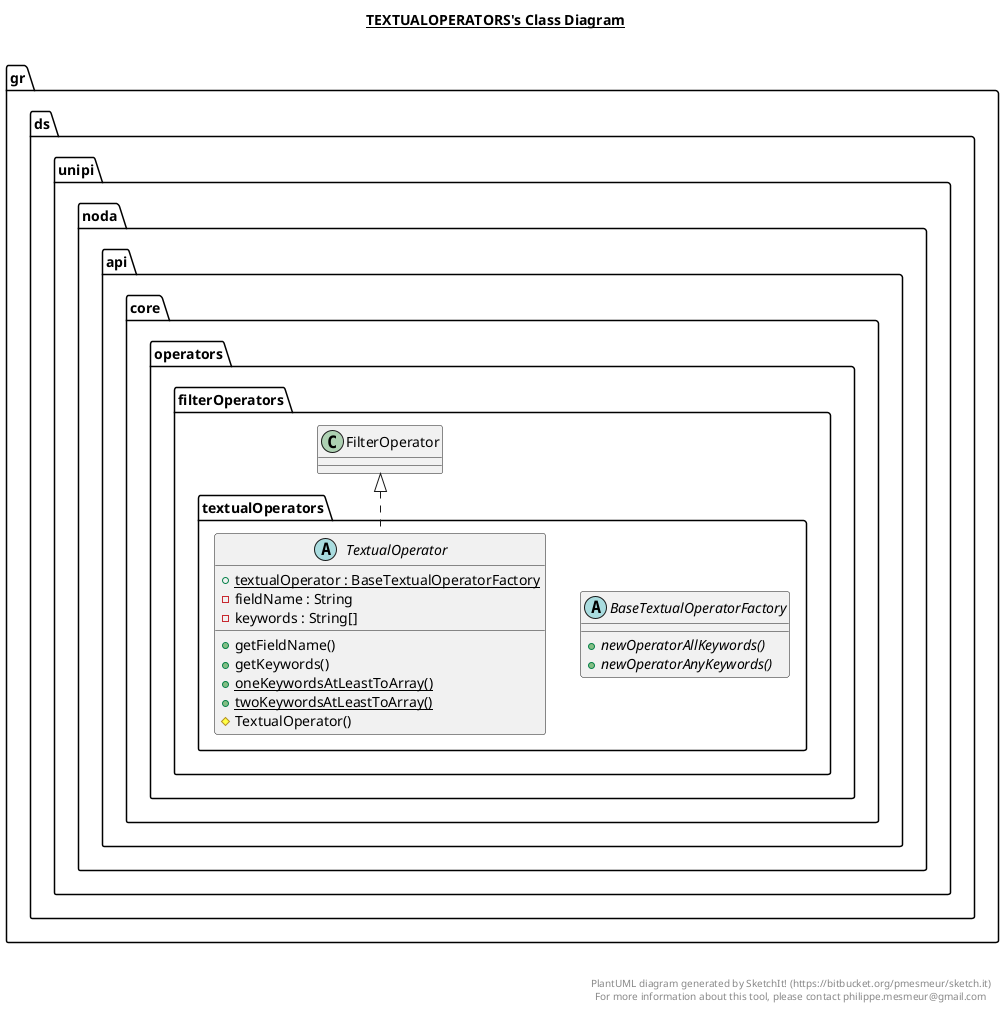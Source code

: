 @startuml

title __TEXTUALOPERATORS's Class Diagram__\n

  namespace gr.ds.unipi.noda.api.core.operators {
    namespace filterOperators {
      namespace textualOperators {
        abstract class gr.ds.unipi.noda.api.core.operators.filterOperators.textualOperators.BaseTextualOperatorFactory {
            {abstract} + newOperatorAllKeywords()
            {abstract} + newOperatorAnyKeywords()
        }
      }
    }
  }
  

  namespace gr.ds.unipi.noda.api.core.operators {
    namespace filterOperators {
      namespace textualOperators {
        abstract class gr.ds.unipi.noda.api.core.operators.filterOperators.textualOperators.TextualOperator {
            {static} + textualOperator : BaseTextualOperatorFactory
            - fieldName : String
            - keywords : String[]
            + getFieldName()
            + getKeywords()
            {static} + oneKeywordsAtLeastToArray()
            {static} + twoKeywordsAtLeastToArray()
            # TextualOperator()
        }
      }
    }
  }
  

  gr.ds.unipi.noda.api.core.operators.filterOperators.textualOperators.TextualOperator .up.|> gr.ds.unipi.noda.api.core.operators.filterOperators.FilterOperator


right footer


PlantUML diagram generated by SketchIt! (https://bitbucket.org/pmesmeur/sketch.it)
For more information about this tool, please contact philippe.mesmeur@gmail.com
endfooter

@enduml

